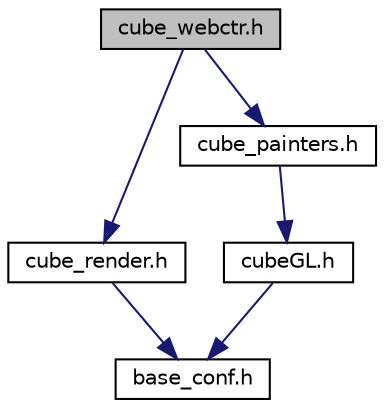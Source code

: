 digraph "cube_webctr.h"
{
 // LATEX_PDF_SIZE
  edge [fontname="Helvetica",fontsize="10",labelfontname="Helvetica",labelfontsize="10"];
  node [fontname="Helvetica",fontsize="10",shape=record];
  Node1 [label="cube_webctr.h",height=0.2,width=0.4,color="black", fillcolor="grey75", style="filled", fontcolor="black",tooltip="Бібліотека WebCtr – головної управляючої структури, для взаємодії з сервером, підготовкою даних для а..."];
  Node1 -> Node2 [color="midnightblue",fontsize="10",style="solid"];
  Node2 [label="cube_render.h",height=0.2,width=0.4,color="black", fillcolor="white", style="filled",URL="$cube__render_8h.html",tooltip="Бібліотека рендера, забезпечуює функціонал для відрисовки відготовленних данних на кубику і реацію на..."];
  Node2 -> Node3 [color="midnightblue",fontsize="10",style="solid"];
  Node3 [label="base_conf.h",height=0.2,width=0.4,color="black", fillcolor="white", style="filled",URL="$base__conf_8h.html",tooltip="Файл базових налаштувань. Містить основні параматри налаштувань для роботи з кубиком...."];
  Node1 -> Node4 [color="midnightblue",fontsize="10",style="solid"];
  Node4 [label="cube_painters.h",height=0.2,width=0.4,color="black", fillcolor="white", style="filled",URL="$cube__painters_8h.html",tooltip="Бібліотека CubePainers – містить реалізацію всіх анаміційних можливостей кубика."];
  Node4 -> Node5 [color="midnightblue",fontsize="10",style="solid"];
  Node5 [label="cubeGL.h",height=0.2,width=0.4,color="black", fillcolor="white", style="filled",URL="$cube_g_l_8h.html",tooltip="Бібліотека CubeGL – бібліотека для спрощення рисування та підготовки до відображення анімації на куби..."];
  Node5 -> Node3 [color="midnightblue",fontsize="10",style="solid"];
}
